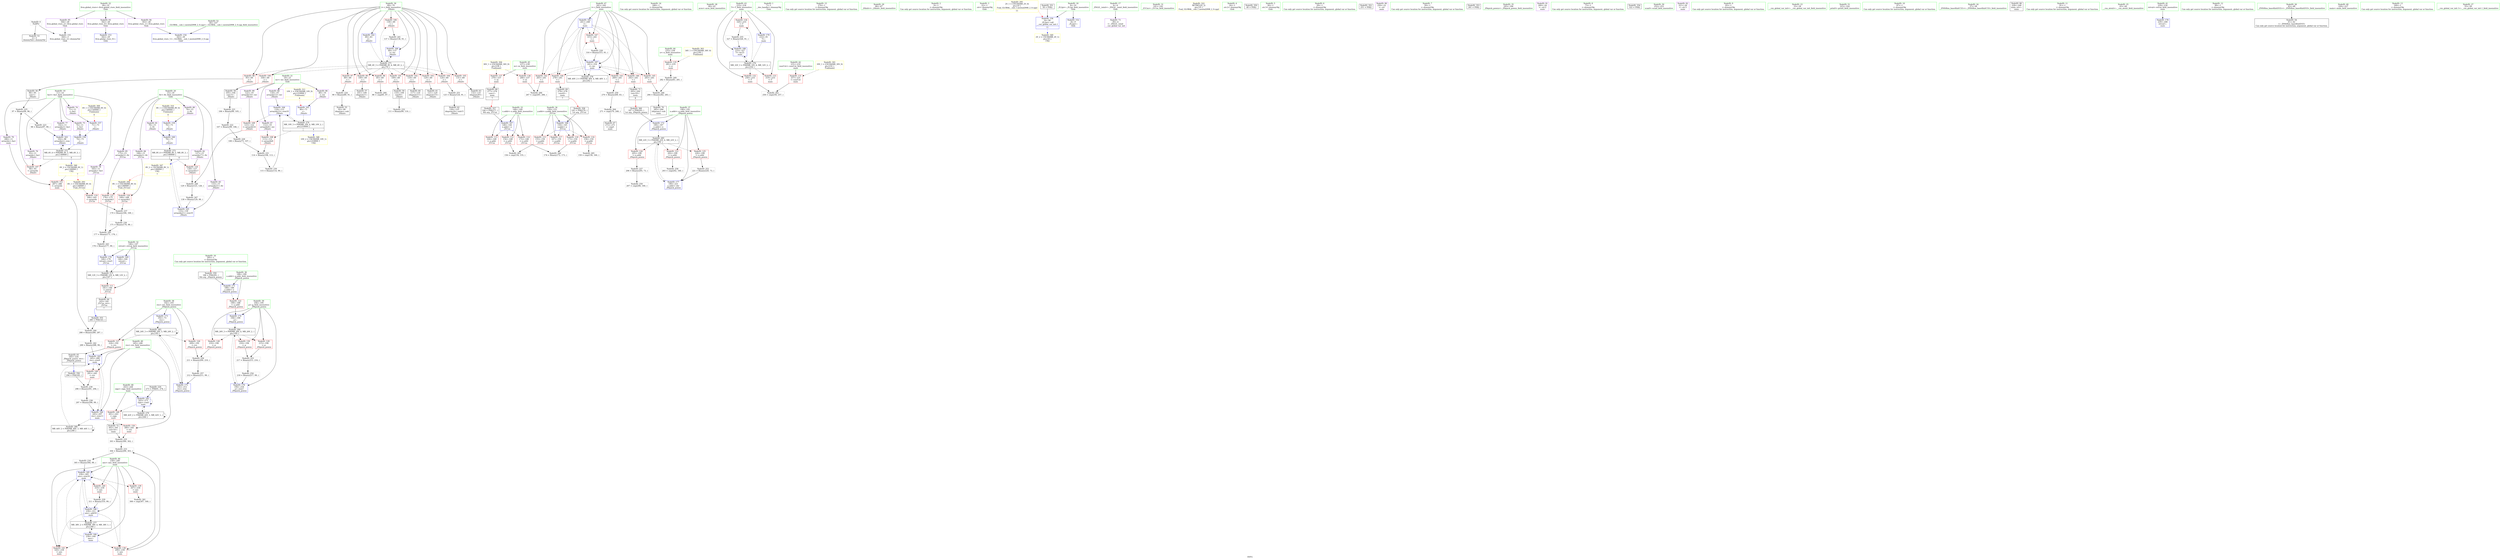 digraph "SVFG" {
	label="SVFG";

	Node0x55e124cd2840 [shape=record,color=grey,label="{NodeID: 0\nNullPtr}"];
	Node0x55e124cd2840 -> Node0x55e124ce4e40[style=solid];
	Node0x55e124cd2840 -> Node0x55e124ceb2a0[style=solid];
	Node0x55e124d09130 [shape=record,color=yellow,style=double,label="{NodeID: 346\n6V_2 = CSCHI(MR_6V_1)\npts\{140000 \}\nCS[]|{|<s1>7}}"];
	Node0x55e124d09130 -> Node0x55e124ceaed0[style=dashed];
	Node0x55e124d09130:s1 -> Node0x55e124d055b0[style=dashed,color=red];
	Node0x55e124cf4ed0 [shape=record,color=grey,label="{NodeID: 263\n156 = cmp(154, 155, )\n}"];
	Node0x55e124cec720 [shape=record,color=blue,label="{NodeID: 180\n239\<--160\nans\<--\nmain\n}"];
	Node0x55e124cec720 -> Node0x55e124cea440[style=dashed];
	Node0x55e124cec720 -> Node0x55e124cea6b0[style=dashed];
	Node0x55e124cec720 -> Node0x55e124cecb30[style=dashed];
	Node0x55e124cec720 -> Node0x55e124d01420[style=dashed];
	Node0x55e124ce3a80 [shape=record,color=red,label="{NodeID: 97\n89\<--69\n\<--i\n_Z4initv\n}"];
	Node0x55e124ce3a80 -> Node0x55e124cf0440[style=solid];
	Node0x55e124ce1d50 [shape=record,color=green,label="{NodeID: 14\n248\<--1\n\<--dummyObj\nCan only get source location for instruction, argument, global var or function.}"];
	Node0x55e124d170f0 [shape=record,color=black,label="{NodeID: 360\n187 = PHI(293, )\n1st arg _Z9quick_powxx }"];
	Node0x55e124d170f0 -> Node0x55e124cec0a0[style=solid];
	Node0x55e124d01420 [shape=record,color=black,label="{NodeID: 277\nMR_38V_2 = PHI(MR_38V_4, MR_38V_1, )\npts\{240 \}\n}"];
	Node0x55e124d01420 -> Node0x55e124cec720[style=dashed];
	Node0x55e124ce45e0 [shape=record,color=red,label="{NodeID: 111\n181\<--146\n\<--retval\n_Z1Cxx\n}"];
	Node0x55e124ce45e0 -> Node0x55e124ce5790[style=solid];
	Node0x55e124ce2850 [shape=record,color=green,label="{NodeID: 28\n60\<--61\nacos\<--acos_field_insensitive\n}"];
	Node0x55e124ce99b0 [shape=record,color=red,label="{NodeID: 125\n220\<--190\n\<--n.addr\n_Z9quick_powxx\n}"];
	Node0x55e124ce99b0 -> Node0x55e124ce86a0[style=solid];
	Node0x55e124ce34a0 [shape=record,color=green,label="{NodeID: 42\n231\<--232\ncaseCnt\<--caseCnt_field_insensitive\nmain\n}"];
	Node0x55e124ce34a0 -> Node0x55e124ce9e90[style=solid];
	Node0x55e124cf0140 [shape=record,color=grey,label="{NodeID: 222\n107 = Binary(99, 106, )\n}"];
	Node0x55e124cf0140 -> Node0x55e124cf0740[style=solid];
	Node0x55e124cea510 [shape=record,color=red,label="{NodeID: 139\n307\<--239\n\<--ans\nmain\n}"];
	Node0x55e124cea510 -> Node0x55e124cf4bd0[style=solid];
	Node0x55e124ce5110 [shape=record,color=black,label="{NodeID: 56\n96\<--95\nconv\<--\n_Z4initv\n}"];
	Node0x55e124ce5110 -> Node0x55e124cf05c0[style=solid];
	Node0x55e124cf1640 [shape=record,color=grey,label="{NodeID: 236\n171 = Binary(170, 99, )\n}"];
	Node0x55e124cf1640 -> Node0x55e124cf23c0[style=solid];
	Node0x55e124ceb0a0 [shape=record,color=blue,label="{NodeID: 153\n342\<--29\nllvm.global_ctors_0\<--\nGlob }"];
	Node0x55e124ce5c70 [shape=record,color=black,label="{NodeID: 70\n285\<--284\nidxprom\<--sub\nmain\n}"];
	Node0x55e124ce83a0 [shape=record,color=grey,label="{NodeID: 250\n270 = Binary(269, 83, )\n}"];
	Node0x55e124ce83a0 -> Node0x55e124cf5050[style=solid];
	Node0x55e124cebc90 [shape=record,color=blue,label="{NodeID: 167\n148\<--144\nx.addr\<--x\n_Z1Cxx\n}"];
	Node0x55e124cebc90 -> Node0x55e124ce46b0[style=dashed];
	Node0x55e124cebc90 -> Node0x55e124ce4780[style=dashed];
	Node0x55e124cebc90 -> Node0x55e124ce4850[style=dashed];
	Node0x55e124ce67d0 [shape=record,color=purple,label="{NodeID: 84\n168\<--15\narrayidx2\<--fiv\n_Z1Cxx\n}"];
	Node0x55e124ce67d0 -> Node0x55e124ce95a0[style=solid];
	Node0x55e124cda660 [shape=record,color=green,label="{NodeID: 1\n7\<--1\n__dso_handle\<--dummyObj\nGlob }"];
	Node0x55e124d09290 [shape=record,color=yellow,style=double,label="{NodeID: 347\n8V_2 = CSCHI(MR_8V_1)\npts\{180000 \}\nCS[]|{<s0>7}}"];
	Node0x55e124d09290:s0 -> Node0x55e124d05690[style=dashed,color=red];
	Node0x55e124cf5050 [shape=record,color=grey,label="{NodeID: 264\n271 = cmp(270, 248, )\n}"];
	Node0x55e124cf5050 -> Node0x55e124ce5a00[style=solid];
	Node0x55e124cec7f0 [shape=record,color=blue,label="{NodeID: 181\n241\<--248\ni\<--\nmain\n}"];
	Node0x55e124cec7f0 -> Node0x55e124cea780[style=dashed];
	Node0x55e124cec7f0 -> Node0x55e124cea850[style=dashed];
	Node0x55e124cec7f0 -> Node0x55e124cea920[style=dashed];
	Node0x55e124cec7f0 -> Node0x55e124cea9f0[style=dashed];
	Node0x55e124cec7f0 -> Node0x55e124ceaac0[style=dashed];
	Node0x55e124cec7f0 -> Node0x55e124ceab90[style=dashed];
	Node0x55e124cec7f0 -> Node0x55e124ceccd0[style=dashed];
	Node0x55e124cec7f0 -> Node0x55e124d01920[style=dashed];
	Node0x55e124ce3b50 [shape=record,color=red,label="{NodeID: 98\n95\<--69\n\<--i\n_Z4initv\n}"];
	Node0x55e124ce3b50 -> Node0x55e124ce5110[style=solid];
	Node0x55e124ce1de0 [shape=record,color=green,label="{NodeID: 15\n274\<--1\n\<--dummyObj\nCan only get source location for instruction, argument, global var or function.}"];
	Node0x55e124d01920 [shape=record,color=black,label="{NodeID: 278\nMR_40V_2 = PHI(MR_40V_4, MR_40V_1, )\npts\{242 \}\n}"];
	Node0x55e124d01920 -> Node0x55e124cec7f0[style=dashed];
	Node0x55e124ce46b0 [shape=record,color=red,label="{NodeID: 112\n154\<--148\n\<--x.addr\n_Z1Cxx\n}"];
	Node0x55e124ce46b0 -> Node0x55e124cf4ed0[style=solid];
	Node0x55e124ce2950 [shape=record,color=green,label="{NodeID: 29\n66\<--67\n_Z4initv\<--_Z4initv_field_insensitive\n}"];
	Node0x55e124ce9a80 [shape=record,color=red,label="{NodeID: 126\n209\<--192\n\<--res\n_Z9quick_powxx\n}"];
	Node0x55e124ce9a80 -> Node0x55e124ce8ca0[style=solid];
	Node0x55e124ce3570 [shape=record,color=green,label="{NodeID: 43\n233\<--234\nT\<--T_field_insensitive\nmain\n}"];
	Node0x55e124ce3570 -> Node0x55e124ce9f60[style=solid];
	Node0x55e124ce3570 -> Node0x55e124cea030[style=solid];
	Node0x55e124ce3570 -> Node0x55e124cea100[style=solid];
	Node0x55e124ce3570 -> Node0x55e124cec650[style=solid];
	Node0x55e124ce3570 -> Node0x55e124cecda0[style=solid];
	Node0x55e124cf02c0 [shape=record,color=grey,label="{NodeID: 223\n98 = Binary(97, 99, )\n}"];
	Node0x55e124cf02c0 -> Node0x55e124ceb950[style=solid];
	Node0x55e124cea5e0 [shape=record,color=red,label="{NodeID: 140\n310\<--239\n\<--ans\nmain\n}"];
	Node0x55e124cea5e0 -> Node0x55e124cf0bc0[style=solid];
	Node0x55e124ce51e0 [shape=record,color=black,label="{NodeID: 57\n101\<--100\nidxprom1\<--\n_Z4initv\n}"];
	Node0x55e124cf17c0 [shape=record,color=grey,label="{NodeID: 237\n170 = Binary(166, 169, )\n}"];
	Node0x55e124cf17c0 -> Node0x55e124cf1640[style=solid];
	Node0x55e124ceb1a0 [shape=record,color=blue,label="{NodeID: 154\n343\<--30\nllvm.global_ctors_1\<--_GLOBAL__sub_I_mental2008_2_0.cpp\nGlob }"];
	Node0x55e124ce5d40 [shape=record,color=black,label="{NodeID: 71\n293\<--292\nconv10\<--\nmain\n|{<s0>8}}"];
	Node0x55e124ce5d40:s0 -> Node0x55e124d170f0[style=solid,color=red];
	Node0x55e124ce8520 [shape=record,color=grey,label="{NodeID: 251\n125 = Binary(124, 91, )\n}"];
	Node0x55e124ce8520 -> Node0x55e124ce55f0[style=solid];
	Node0x55e124cebd60 [shape=record,color=blue,label="{NodeID: 168\n150\<--145\ny.addr\<--y\n_Z1Cxx\n}"];
	Node0x55e124cebd60 -> Node0x55e124ce9210[style=dashed];
	Node0x55e124cebd60 -> Node0x55e124ce92a0[style=dashed];
	Node0x55e124cebd60 -> Node0x55e124ce9330[style=dashed];
	Node0x55e124cebd60 -> Node0x55e124ce9400[style=dashed];
	Node0x55e124ce68a0 [shape=record,color=purple,label="{NodeID: 85\n175\<--15\narrayidx3\<--fiv\n_Z1Cxx\n}"];
	Node0x55e124ce68a0 -> Node0x55e124ce9670[style=solid];
	Node0x55e124cd2990 [shape=record,color=green,label="{NodeID: 2\n9\<--1\n\<--dummyObj\nCan only get source location for instruction, argument, global var or function.}"];
	Node0x55e124d09370 [shape=record,color=yellow,style=double,label="{NodeID: 348\n10V_2 = CSCHI(MR_10V_1)\npts\{210000 \}\nCS[]}"];
	Node0x55e124cf51d0 [shape=record,color=grey,label="{NodeID: 265\n159 = cmp(158, 160, )\n}"];
	Node0x55e124cec8c0 [shape=record,color=blue,label="{NodeID: 182\n243\<--273\nsign\<--cond\nmain\n}"];
	Node0x55e124cec8c0 -> Node0x55e124ceac60[style=dashed];
	Node0x55e124cec8c0 -> Node0x55e124cec8c0[style=dashed];
	Node0x55e124cec8c0 -> Node0x55e124d01e20[style=dashed];
	Node0x55e124ce3c20 [shape=record,color=red,label="{NodeID: 99\n100\<--69\n\<--i\n_Z4initv\n}"];
	Node0x55e124ce3c20 -> Node0x55e124ce51e0[style=solid];
	Node0x55e124ce1e70 [shape=record,color=green,label="{NodeID: 16\n295\<--1\n\<--dummyObj\nCan only get source location for instruction, argument, global var or function.|{<s0>8}}"];
	Node0x55e124ce1e70:s0 -> Node0x55e124d16fb0[style=solid,color=red];
	Node0x55e124d01e20 [shape=record,color=black,label="{NodeID: 279\nMR_42V_2 = PHI(MR_42V_3, MR_42V_1, )\npts\{244 \}\n}"];
	Node0x55e124d01e20 -> Node0x55e124cec8c0[style=dashed];
	Node0x55e124d01e20 -> Node0x55e124d01e20[style=dashed];
	Node0x55e124ce4780 [shape=record,color=red,label="{NodeID: 113\n164\<--148\n\<--x.addr\n_Z1Cxx\n}"];
	Node0x55e124ce2a50 [shape=record,color=green,label="{NodeID: 30\n69\<--70\ni\<--i_field_insensitive\n_Z4initv\n}"];
	Node0x55e124ce2a50 -> Node0x55e124ce39b0[style=solid];
	Node0x55e124ce2a50 -> Node0x55e124ce3a80[style=solid];
	Node0x55e124ce2a50 -> Node0x55e124ce3b50[style=solid];
	Node0x55e124ce2a50 -> Node0x55e124ce3c20[style=solid];
	Node0x55e124ce2a50 -> Node0x55e124ce3cf0[style=solid];
	Node0x55e124ce2a50 -> Node0x55e124ce3dc0[style=solid];
	Node0x55e124ce2a50 -> Node0x55e124ce3e90[style=solid];
	Node0x55e124ce2a50 -> Node0x55e124ce3f60[style=solid];
	Node0x55e124ce2a50 -> Node0x55e124ce4030[style=solid];
	Node0x55e124ce2a50 -> Node0x55e124ce4100[style=solid];
	Node0x55e124ce2a50 -> Node0x55e124ce41d0[style=solid];
	Node0x55e124ce2a50 -> Node0x55e124ceb880[style=solid];
	Node0x55e124ce2a50 -> Node0x55e124cebbc0[style=solid];
	Node0x55e124d055b0 [shape=record,color=yellow,style=double,label="{NodeID: 293\n6V_1 = ENCHI(MR_6V_0)\npts\{140000 \}\nFun[_Z1Cxx]}"];
	Node0x55e124d055b0 -> Node0x55e124ce94d0[style=dashed];
	Node0x55e124ce9b50 [shape=record,color=red,label="{NodeID: 127\n224\<--192\n\<--res\n_Z9quick_powxx\n}"];
	Node0x55e124ce9b50 -> Node0x55e124ce5860[style=solid];
	Node0x55e124ce3640 [shape=record,color=green,label="{NodeID: 44\n235\<--236\nn\<--n_field_insensitive\nmain\n}"];
	Node0x55e124ce3640 -> Node0x55e124cea1d0[style=solid];
	Node0x55e124cf0440 [shape=record,color=grey,label="{NodeID: 224\n90 = Binary(89, 91, )\n}"];
	Node0x55e124cf0440 -> Node0x55e124ce5040[style=solid];
	Node0x55e124cea6b0 [shape=record,color=red,label="{NodeID: 141\n320\<--239\n\<--ans\nmain\n}"];
	Node0x55e124ce52b0 [shape=record,color=black,label="{NodeID: 58\n105\<--104\nconv3\<--\n_Z4initv\n}"];
	Node0x55e124ce52b0 -> Node0x55e124ceffc0[style=solid];
	Node0x55e124cf1940 [shape=record,color=grey,label="{NodeID: 238\n297 = Binary(296, 99, )\n}"];
	Node0x55e124cf1940 -> Node0x55e124ceca60[style=solid];
	Node0x55e124ceb2a0 [shape=record,color=blue, style = dotted,label="{NodeID: 155\n344\<--3\nllvm.global_ctors_2\<--dummyVal\nGlob }"];
	Node0x55e124ce5e10 [shape=record,color=black,label="{NodeID: 72\n302\<--301\nconv14\<--\nmain\n}"];
	Node0x55e124ce5e10 -> Node0x55e124cf14c0[style=solid];
	Node0x55e124ce86a0 [shape=record,color=grey,label="{NodeID: 252\n221 = Binary(220, 73, )\n}"];
	Node0x55e124ce86a0 -> Node0x55e124cec4b0[style=solid];
	Node0x55e124cebe30 [shape=record,color=blue,label="{NodeID: 169\n146\<--160\nretval\<--\n_Z1Cxx\n}"];
	Node0x55e124cebe30 -> Node0x55e124d00a20[style=dashed];
	Node0x55e124ce6970 [shape=record,color=purple,label="{NodeID: 86\n80\<--19\n\<--inv\n_Z4initv\n}"];
	Node0x55e124ce6970 -> Node0x55e124ceb7b0[style=solid];
	Node0x55e124ce0f70 [shape=record,color=green,label="{NodeID: 3\n22\<--1\n.str\<--dummyObj\nGlob }"];
	Node0x55e124d09450 [shape=record,color=yellow,style=double,label="{NodeID: 349\n2V_2 = CSCHI(MR_2V_1)\npts\{10 \}\nCS[]}"];
	Node0x55e124cf5350 [shape=record,color=grey,label="{NodeID: 266\n267 = cmp(265, 266, )\n}"];
	Node0x55e124cec990 [shape=record,color=blue,label="{NodeID: 183\n245\<--289\nres\<--rem9\nmain\n}"];
	Node0x55e124cec990 -> Node0x55e124cead30[style=dashed];
	Node0x55e124cec990 -> Node0x55e124ceca60[style=dashed];
	Node0x55e124ce3cf0 [shape=record,color=red,label="{NodeID: 100\n104\<--69\n\<--i\n_Z4initv\n}"];
	Node0x55e124ce3cf0 -> Node0x55e124ce52b0[style=solid];
	Node0x55e124ce1f00 [shape=record,color=green,label="{NodeID: 17\n4\<--6\n_ZStL8__ioinit\<--_ZStL8__ioinit_field_insensitive\nGlob }"];
	Node0x55e124ce1f00 -> Node0x55e124ce5ee0[style=solid];
	Node0x55e124d02320 [shape=record,color=black,label="{NodeID: 280\nMR_44V_2 = PHI(MR_44V_3, MR_44V_1, )\npts\{246 \}\n}"];
	Node0x55e124d02320 -> Node0x55e124cec990[style=dashed];
	Node0x55e124d02320 -> Node0x55e124d02320[style=dashed];
	Node0x55e124ce4850 [shape=record,color=red,label="{NodeID: 114\n172\<--148\n\<--x.addr\n_Z1Cxx\n}"];
	Node0x55e124ce4850 -> Node0x55e124cf1c40[style=solid];
	Node0x55e124ce2b20 [shape=record,color=green,label="{NodeID: 31\n141\<--142\n_Z1Cxx\<--_Z1Cxx_field_insensitive\n}"];
	Node0x55e124d05690 [shape=record,color=yellow,style=double,label="{NodeID: 294\n8V_1 = ENCHI(MR_8V_0)\npts\{180000 \}\nFun[_Z1Cxx]}"];
	Node0x55e124d05690 -> Node0x55e124ce95a0[style=dashed];
	Node0x55e124d05690 -> Node0x55e124ce9670[style=dashed];
	Node0x55e124ce9c20 [shape=record,color=red,label="{NodeID: 128\n210\<--194\n\<--p\n_Z9quick_powxx\n}"];
	Node0x55e124ce9c20 -> Node0x55e124ce8ca0[style=solid];
	Node0x55e124ce3710 [shape=record,color=green,label="{NodeID: 45\n237\<--238\nm\<--m_field_insensitive\nmain\n}"];
	Node0x55e124ce3710 -> Node0x55e124cea2a0[style=solid];
	Node0x55e124ce3710 -> Node0x55e124cea370[style=solid];
	Node0x55e124cf05c0 [shape=record,color=grey,label="{NodeID: 225\n97 = Binary(94, 96, )\n}"];
	Node0x55e124cf05c0 -> Node0x55e124cf02c0[style=solid];
	Node0x55e124cea780 [shape=record,color=red,label="{NodeID: 142\n265\<--241\n\<--i\nmain\n}"];
	Node0x55e124cea780 -> Node0x55e124cf5350[style=solid];
	Node0x55e124ce5380 [shape=record,color=black,label="{NodeID: 59\n110\<--109\nconv6\<--\n_Z4initv\n}"];
	Node0x55e124ce5380 -> Node0x55e124cf1040[style=solid];
	Node0x55e124d07a40 [shape=record,color=yellow,style=double,label="{NodeID: 322\nRETMU(2V_2)\npts\{10 \}\nFun[_GLOBAL__sub_I_mental2008_2_0.cpp]}"];
	Node0x55e124cf1ac0 [shape=record,color=grey,label="{NodeID: 239\n296 = Binary(291, 294, )\n}"];
	Node0x55e124cf1ac0 -> Node0x55e124cf1940[style=solid];
	Node0x55e124ceb3a0 [shape=record,color=blue,label="{NodeID: 156\n8\<--58\n_ZL2pi\<--call\n__cxx_global_var_init.1\n|{<s0>11}}"];
	Node0x55e124ceb3a0:s0 -> Node0x55e124d09450[style=dashed,color=blue];
	Node0x55e124ce5ee0 [shape=record,color=purple,label="{NodeID: 73\n39\<--4\n\<--_ZStL8__ioinit\n__cxx_global_var_init\n}"];
	Node0x55e124ce8820 [shape=record,color=grey,label="{NodeID: 253\n217 = Binary(215, 216, )\n}"];
	Node0x55e124ce8820 -> Node0x55e124ce89a0[style=solid];
	Node0x55e124cebf00 [shape=record,color=blue,label="{NodeID: 170\n146\<--178\nretval\<--rem5\n_Z1Cxx\n}"];
	Node0x55e124cebf00 -> Node0x55e124d00a20[style=dashed];
	Node0x55e124ce6a40 [shape=record,color=purple,label="{NodeID: 87\n112\<--19\narrayidx8\<--inv\n_Z4initv\n}"];
	Node0x55e124ce6a40 -> Node0x55e124ce4370[style=solid];
	Node0x55e124ce1000 [shape=record,color=green,label="{NodeID: 4\n24\<--1\n.str.2\<--dummyObj\nGlob }"];
	Node0x55e124d164b0 [shape=record,color=black,label="{NodeID: 350\n40 = PHI()\n}"];
	Node0x55e124ceca60 [shape=record,color=blue,label="{NodeID: 184\n245\<--297\nres\<--rem13\nmain\n}"];
	Node0x55e124ceca60 -> Node0x55e124ceae00[style=dashed];
	Node0x55e124ceca60 -> Node0x55e124cec990[style=dashed];
	Node0x55e124ceca60 -> Node0x55e124d02320[style=dashed];
	Node0x55e124ce3dc0 [shape=record,color=red,label="{NodeID: 101\n109\<--69\n\<--i\n_Z4initv\n}"];
	Node0x55e124ce3dc0 -> Node0x55e124ce5380[style=solid];
	Node0x55e124ce1f90 [shape=record,color=green,label="{NodeID: 18\n8\<--10\n_ZL2pi\<--_ZL2pi_field_insensitive\nGlob }"];
	Node0x55e124ce1f90 -> Node0x55e124ceafa0[style=solid];
	Node0x55e124ce1f90 -> Node0x55e124ceb3a0[style=solid];
	Node0x55e124ce9210 [shape=record,color=red,label="{NodeID: 115\n155\<--150\n\<--y.addr\n_Z1Cxx\n}"];
	Node0x55e124ce9210 -> Node0x55e124cf4ed0[style=solid];
	Node0x55e124ce2c20 [shape=record,color=green,label="{NodeID: 32\n146\<--147\nretval\<--retval_field_insensitive\n_Z1Cxx\n}"];
	Node0x55e124ce2c20 -> Node0x55e124ce45e0[style=solid];
	Node0x55e124ce2c20 -> Node0x55e124cebe30[style=solid];
	Node0x55e124ce2c20 -> Node0x55e124cebf00[style=solid];
	Node0x55e124d05770 [shape=record,color=yellow,style=double,label="{NodeID: 295\n2V_1 = ENCHI(MR_2V_0)\npts\{10 \}\nFun[_GLOBAL__sub_I_mental2008_2_0.cpp]|{<s0>11}}"];
	Node0x55e124d05770:s0 -> Node0x55e124ceb3a0[style=dashed,color=red];
	Node0x55e124ce9cf0 [shape=record,color=red,label="{NodeID: 129\n215\<--194\n\<--p\n_Z9quick_powxx\n}"];
	Node0x55e124ce9cf0 -> Node0x55e124ce8820[style=solid];
	Node0x55e124ce37e0 [shape=record,color=green,label="{NodeID: 46\n239\<--240\nans\<--ans_field_insensitive\nmain\n}"];
	Node0x55e124ce37e0 -> Node0x55e124cea440[style=solid];
	Node0x55e124ce37e0 -> Node0x55e124cea510[style=solid];
	Node0x55e124ce37e0 -> Node0x55e124cea5e0[style=solid];
	Node0x55e124ce37e0 -> Node0x55e124cea6b0[style=solid];
	Node0x55e124ce37e0 -> Node0x55e124cec720[style=solid];
	Node0x55e124ce37e0 -> Node0x55e124cecb30[style=solid];
	Node0x55e124ce37e0 -> Node0x55e124cecc00[style=solid];
	Node0x55e124d06440 [shape=record,color=yellow,style=double,label="{NodeID: 309\n6V_1 = ENCHI(MR_6V_0)\npts\{140000 \}\nFun[main]|{<s0>4}}"];
	Node0x55e124d06440:s0 -> Node0x55e124ceb470[style=dashed,color=red];
	Node0x55e124cf0740 [shape=record,color=grey,label="{NodeID: 226\n108 = Binary(73, 107, )\n}"];
	Node0x55e124cf0740 -> Node0x55e124cf0ec0[style=solid];
	Node0x55e124cea850 [shape=record,color=red,label="{NodeID: 143\n269\<--241\n\<--i\nmain\n}"];
	Node0x55e124cea850 -> Node0x55e124ce83a0[style=solid];
	Node0x55e124ce5450 [shape=record,color=black,label="{NodeID: 60\n117\<--116\nidxprom11\<--\n_Z4initv\n}"];
	Node0x55e124cf1c40 [shape=record,color=grey,label="{NodeID: 240\n174 = Binary(172, 173, )\n}"];
	Node0x55e124ceb470 [shape=record,color=blue,label="{NodeID: 157\n71\<--73\n\<--\n_Z4initv\n}"];
	Node0x55e124ceb470 -> Node0x55e124ceb540[style=dashed];
	Node0x55e124ce5fb0 [shape=record,color=purple,label="{NodeID: 74\n71\<--11\n\<--fact\n_Z4initv\n}"];
	Node0x55e124ce5fb0 -> Node0x55e124ceb470[style=solid];
	Node0x55e124ce89a0 [shape=record,color=grey,label="{NodeID: 254\n218 = Binary(217, 99, )\n}"];
	Node0x55e124ce89a0 -> Node0x55e124cec3e0[style=solid];
	Node0x55e124cebfd0 [shape=record,color=blue,label="{NodeID: 171\n188\<--186\na.addr\<--a\n_Z9quick_powxx\n}"];
	Node0x55e124cebfd0 -> Node0x55e124ce9740[style=dashed];
	Node0x55e124ce6b10 [shape=record,color=purple,label="{NodeID: 88\n118\<--19\narrayidx12\<--inv\n_Z4initv\n}"];
	Node0x55e124ce6b10 -> Node0x55e124ceba20[style=solid];
	Node0x55e124ce1090 [shape=record,color=green,label="{NodeID: 5\n26\<--1\n.str.3\<--dummyObj\nGlob }"];
	Node0x55e124d165b0 [shape=record,color=black,label="{NodeID: 351\n58 = PHI()\n}"];
	Node0x55e124d165b0 -> Node0x55e124ceb3a0[style=solid];
	Node0x55e124cecb30 [shape=record,color=blue,label="{NodeID: 185\n239\<--305\nans\<--rem16\nmain\n}"];
	Node0x55e124cecb30 -> Node0x55e124cea440[style=dashed];
	Node0x55e124cecb30 -> Node0x55e124cea510[style=dashed];
	Node0x55e124cecb30 -> Node0x55e124cea5e0[style=dashed];
	Node0x55e124cecb30 -> Node0x55e124cea6b0[style=dashed];
	Node0x55e124cecb30 -> Node0x55e124cecb30[style=dashed];
	Node0x55e124cecb30 -> Node0x55e124cecc00[style=dashed];
	Node0x55e124cecb30 -> Node0x55e124d01420[style=dashed];
	Node0x55e124ce3e90 [shape=record,color=red,label="{NodeID: 102\n116\<--69\n\<--i\n_Z4initv\n}"];
	Node0x55e124ce3e90 -> Node0x55e124ce5450[style=solid];
	Node0x55e124ce2020 [shape=record,color=green,label="{NodeID: 19\n11\<--14\nfact\<--fact_field_insensitive\nGlob }"];
	Node0x55e124ce2020 -> Node0x55e124ce5fb0[style=solid];
	Node0x55e124ce2020 -> Node0x55e124ce6080[style=solid];
	Node0x55e124ce2020 -> Node0x55e124ce6150[style=solid];
	Node0x55e124ce2020 -> Node0x55e124ce6220[style=solid];
	Node0x55e124ce2020 -> Node0x55e124ce62f0[style=solid];
	Node0x55e124ce2020 -> Node0x55e124ce63c0[style=solid];
	Node0x55e124ce92a0 [shape=record,color=red,label="{NodeID: 116\n158\<--150\n\<--y.addr\n_Z1Cxx\n}"];
	Node0x55e124ce92a0 -> Node0x55e124cf51d0[style=solid];
	Node0x55e124ce2cf0 [shape=record,color=green,label="{NodeID: 33\n148\<--149\nx.addr\<--x.addr_field_insensitive\n_Z1Cxx\n}"];
	Node0x55e124ce2cf0 -> Node0x55e124ce46b0[style=solid];
	Node0x55e124ce2cf0 -> Node0x55e124ce4780[style=solid];
	Node0x55e124ce2cf0 -> Node0x55e124ce4850[style=solid];
	Node0x55e124ce2cf0 -> Node0x55e124cebc90[style=solid];
	Node0x55e124ce9dc0 [shape=record,color=red,label="{NodeID: 130\n216\<--194\n\<--p\n_Z9quick_powxx\n}"];
	Node0x55e124ce9dc0 -> Node0x55e124ce8820[style=solid];
	Node0x55e124ce38b0 [shape=record,color=green,label="{NodeID: 47\n241\<--242\ni\<--i_field_insensitive\nmain\n}"];
	Node0x55e124ce38b0 -> Node0x55e124cea780[style=solid];
	Node0x55e124ce38b0 -> Node0x55e124cea850[style=solid];
	Node0x55e124ce38b0 -> Node0x55e124cea920[style=solid];
	Node0x55e124ce38b0 -> Node0x55e124cea9f0[style=solid];
	Node0x55e124ce38b0 -> Node0x55e124ceaac0[style=solid];
	Node0x55e124ce38b0 -> Node0x55e124ceab90[style=solid];
	Node0x55e124ce38b0 -> Node0x55e124cec7f0[style=solid];
	Node0x55e124ce38b0 -> Node0x55e124ceccd0[style=solid];
	Node0x55e124d06520 [shape=record,color=yellow,style=double,label="{NodeID: 310\n8V_1 = ENCHI(MR_8V_0)\npts\{180000 \}\nFun[main]|{<s0>4}}"];
	Node0x55e124d06520:s0 -> Node0x55e124ceb610[style=dashed,color=red];
	Node0x55e124cf08c0 [shape=record,color=grey,label="{NodeID: 227\n206 = Binary(205, 73, )\n}"];
	Node0x55e124cf08c0 -> Node0x55e124ce9120[style=solid];
	Node0x55e124cea920 [shape=record,color=red,label="{NodeID: 144\n278\<--241\n\<--i\nmain\n}"];
	Node0x55e124cea920 -> Node0x55e124ce5ba0[style=solid];
	Node0x55e124ce5520 [shape=record,color=black,label="{NodeID: 61\n121\<--120\nidxprom13\<--\n_Z4initv\n}"];
	Node0x55e124cf1dc0 [shape=record,color=grey,label="{NodeID: 241\n137 = Binary(136, 91, )\n}"];
	Node0x55e124cf1dc0 -> Node0x55e124cebbc0[style=solid];
	Node0x55e124ceb540 [shape=record,color=blue,label="{NodeID: 158\n74\<--73\n\<--\n_Z4initv\n}"];
	Node0x55e124ceb540 -> Node0x55e124cffb20[style=dashed];
	Node0x55e124ce6080 [shape=record,color=purple,label="{NodeID: 75\n74\<--11\n\<--fact\n_Z4initv\n}"];
	Node0x55e124ce6080 -> Node0x55e124ceb540[style=solid];
	Node0x55e124ce8b20 [shape=record,color=grey,label="{NodeID: 255\n327 = Binary(326, 91, )\n}"];
	Node0x55e124ce8b20 -> Node0x55e124cecda0[style=solid];
	Node0x55e124cec0a0 [shape=record,color=blue,label="{NodeID: 172\n190\<--187\nn.addr\<--n\n_Z9quick_powxx\n}"];
	Node0x55e124cec0a0 -> Node0x55e124d04020[style=dashed];
	Node0x55e124ce6be0 [shape=record,color=purple,label="{NodeID: 89\n122\<--19\narrayidx14\<--inv\n_Z4initv\n}"];
	Node0x55e124ce6be0 -> Node0x55e124ce4440[style=solid];
	Node0x55e124ce1120 [shape=record,color=green,label="{NodeID: 6\n29\<--1\n\<--dummyObj\nCan only get source location for instruction, argument, global var or function.}"];
	Node0x55e124d16710 [shape=record,color=black,label="{NodeID: 352\n251 = PHI()\n}"];
	Node0x55e124cecc00 [shape=record,color=blue,label="{NodeID: 186\n239\<--311\nans\<--add18\nmain\n}"];
	Node0x55e124cecc00 -> Node0x55e124cea440[style=dashed];
	Node0x55e124cecc00 -> Node0x55e124cea6b0[style=dashed];
	Node0x55e124cecc00 -> Node0x55e124cecb30[style=dashed];
	Node0x55e124cecc00 -> Node0x55e124d01420[style=dashed];
	Node0x55e124ce3f60 [shape=record,color=red,label="{NodeID: 103\n120\<--69\n\<--i\n_Z4initv\n}"];
	Node0x55e124ce3f60 -> Node0x55e124ce5520[style=solid];
	Node0x55e124ce20b0 [shape=record,color=green,label="{NodeID: 20\n15\<--18\nfiv\<--fiv_field_insensitive\nGlob }"];
	Node0x55e124ce20b0 -> Node0x55e124ce6490[style=solid];
	Node0x55e124ce20b0 -> Node0x55e124ce6560[style=solid];
	Node0x55e124ce20b0 -> Node0x55e124ce6630[style=solid];
	Node0x55e124ce20b0 -> Node0x55e124ce6700[style=solid];
	Node0x55e124ce20b0 -> Node0x55e124ce67d0[style=solid];
	Node0x55e124ce20b0 -> Node0x55e124ce68a0[style=solid];
	Node0x55e124d03620 [shape=record,color=black,label="{NodeID: 283\nMR_24V_3 = PHI(MR_24V_5, MR_24V_2, )\npts\{193 \}\n}"];
	Node0x55e124d03620 -> Node0x55e124ce9a80[style=dashed];
	Node0x55e124d03620 -> Node0x55e124ce9b50[style=dashed];
	Node0x55e124d03620 -> Node0x55e124cec310[style=dashed];
	Node0x55e124d03620 -> Node0x55e124d03620[style=dashed];
	Node0x55e124ce9330 [shape=record,color=red,label="{NodeID: 117\n167\<--150\n\<--y.addr\n_Z1Cxx\n}"];
	Node0x55e124ce2dc0 [shape=record,color=green,label="{NodeID: 34\n150\<--151\ny.addr\<--y.addr_field_insensitive\n_Z1Cxx\n}"];
	Node0x55e124ce2dc0 -> Node0x55e124ce9210[style=solid];
	Node0x55e124ce2dc0 -> Node0x55e124ce92a0[style=solid];
	Node0x55e124ce2dc0 -> Node0x55e124ce9330[style=solid];
	Node0x55e124ce2dc0 -> Node0x55e124ce9400[style=solid];
	Node0x55e124ce2dc0 -> Node0x55e124cebd60[style=solid];
	Node0x55e124ce9e90 [shape=record,color=red,label="{NodeID: 131\n257\<--231\n\<--caseCnt\nmain\n}"];
	Node0x55e124ce9e90 -> Node0x55e124cf4d50[style=solid];
	Node0x55e124ce49a0 [shape=record,color=green,label="{NodeID: 48\n243\<--244\nsign\<--sign_field_insensitive\nmain\n}"];
	Node0x55e124ce49a0 -> Node0x55e124ceac60[style=solid];
	Node0x55e124ce49a0 -> Node0x55e124cec8c0[style=solid];
	Node0x55e124d06600 [shape=record,color=yellow,style=double,label="{NodeID: 311\n10V_1 = ENCHI(MR_10V_0)\npts\{210000 \}\nFun[main]|{<s0>4}}"];
	Node0x55e124d06600:s0 -> Node0x55e124ceb7b0[style=dashed,color=red];
	Node0x55e124cf0a40 [shape=record,color=grey,label="{NodeID: 228\n316 = Binary(315, 91, )\n}"];
	Node0x55e124cf0a40 -> Node0x55e124ceccd0[style=solid];
	Node0x55e124cea9f0 [shape=record,color=red,label="{NodeID: 145\n283\<--241\n\<--i\nmain\n}"];
	Node0x55e124cea9f0 -> Node0x55e124cf2540[style=solid];
	Node0x55e124ce55f0 [shape=record,color=black,label="{NodeID: 62\n126\<--125\nidxprom16\<--sub15\n_Z4initv\n}"];
	Node0x55e124cf1f40 [shape=record,color=grey,label="{NodeID: 242\n289 = Binary(288, 99, )\n}"];
	Node0x55e124cf1f40 -> Node0x55e124cec990[style=solid];
	Node0x55e124ceb610 [shape=record,color=blue,label="{NodeID: 159\n76\<--73\n\<--\n_Z4initv\n}"];
	Node0x55e124ceb610 -> Node0x55e124ceb6e0[style=dashed];
	Node0x55e124ce6150 [shape=record,color=purple,label="{NodeID: 76\n93\<--11\narrayidx\<--fact\n_Z4initv\n}"];
	Node0x55e124ce6150 -> Node0x55e124ce42a0[style=solid];
	Node0x55e124ce8ca0 [shape=record,color=grey,label="{NodeID: 256\n211 = Binary(209, 210, )\n}"];
	Node0x55e124ce8ca0 -> Node0x55e124ce8e20[style=solid];
	Node0x55e124cec170 [shape=record,color=blue,label="{NodeID: 173\n192\<--73\nres\<--\n_Z9quick_powxx\n}"];
	Node0x55e124cec170 -> Node0x55e124d03620[style=dashed];
	Node0x55e124ce6cb0 [shape=record,color=purple,label="{NodeID: 90\n250\<--22\n\<--.str\nmain\n}"];
	Node0x55e124ce1960 [shape=record,color=green,label="{NodeID: 7\n59\<--1\n\<--dummyObj\nCan only get source location for instruction, argument, global var or function.}"];
	Node0x55e124d167e0 [shape=record,color=black,label="{NodeID: 353\n261 = PHI()\n}"];
	Node0x55e124ceccd0 [shape=record,color=blue,label="{NodeID: 187\n241\<--316\ni\<--inc\nmain\n}"];
	Node0x55e124ceccd0 -> Node0x55e124cea780[style=dashed];
	Node0x55e124ceccd0 -> Node0x55e124cea850[style=dashed];
	Node0x55e124ceccd0 -> Node0x55e124cea920[style=dashed];
	Node0x55e124ceccd0 -> Node0x55e124cea9f0[style=dashed];
	Node0x55e124ceccd0 -> Node0x55e124ceaac0[style=dashed];
	Node0x55e124ceccd0 -> Node0x55e124ceab90[style=dashed];
	Node0x55e124ceccd0 -> Node0x55e124ceccd0[style=dashed];
	Node0x55e124ceccd0 -> Node0x55e124d01920[style=dashed];
	Node0x55e124ce4030 [shape=record,color=red,label="{NodeID: 104\n124\<--69\n\<--i\n_Z4initv\n}"];
	Node0x55e124ce4030 -> Node0x55e124ce8520[style=solid];
	Node0x55e124ce2180 [shape=record,color=green,label="{NodeID: 21\n19\<--21\ninv\<--inv_field_insensitive\nGlob }"];
	Node0x55e124ce2180 -> Node0x55e124ce6970[style=solid];
	Node0x55e124ce2180 -> Node0x55e124ce6a40[style=solid];
	Node0x55e124ce2180 -> Node0x55e124ce6b10[style=solid];
	Node0x55e124ce2180 -> Node0x55e124ce6be0[style=solid];
	Node0x55e124d03b20 [shape=record,color=black,label="{NodeID: 284\nMR_26V_3 = PHI(MR_26V_4, MR_26V_2, )\npts\{195 \}\n}"];
	Node0x55e124d03b20 -> Node0x55e124ce9c20[style=dashed];
	Node0x55e124d03b20 -> Node0x55e124ce9cf0[style=dashed];
	Node0x55e124d03b20 -> Node0x55e124ce9dc0[style=dashed];
	Node0x55e124d03b20 -> Node0x55e124cec3e0[style=dashed];
	Node0x55e124ce9400 [shape=record,color=red,label="{NodeID: 118\n173\<--150\n\<--y.addr\n_Z1Cxx\n}"];
	Node0x55e124ce9400 -> Node0x55e124cf1c40[style=solid];
	Node0x55e124ce2e90 [shape=record,color=green,label="{NodeID: 35\n183\<--184\n_Z9quick_powxx\<--_Z9quick_powxx_field_insensitive\n}"];
	Node0x55e124ce9f60 [shape=record,color=red,label="{NodeID: 132\n256\<--233\n\<--T\nmain\n}"];
	Node0x55e124ce9f60 -> Node0x55e124cf4d50[style=solid];
	Node0x55e124ce4a70 [shape=record,color=green,label="{NodeID: 49\n245\<--246\nres\<--res_field_insensitive\nmain\n}"];
	Node0x55e124ce4a70 -> Node0x55e124cead30[style=solid];
	Node0x55e124ce4a70 -> Node0x55e124ceae00[style=solid];
	Node0x55e124ce4a70 -> Node0x55e124cec990[style=solid];
	Node0x55e124ce4a70 -> Node0x55e124ceca60[style=solid];
	Node0x55e124cf0bc0 [shape=record,color=grey,label="{NodeID: 229\n311 = Binary(310, 99, )\n}"];
	Node0x55e124cf0bc0 -> Node0x55e124cecc00[style=solid];
	Node0x55e124ceaac0 [shape=record,color=red,label="{NodeID: 146\n292\<--241\n\<--i\nmain\n}"];
	Node0x55e124ceaac0 -> Node0x55e124ce5d40[style=solid];
	Node0x55e124ce56c0 [shape=record,color=black,label="{NodeID: 63\n132\<--131\nidxprom20\<--\n_Z4initv\n}"];
	Node0x55e124cf20c0 [shape=record,color=grey,label="{NodeID: 243\n178 = Binary(177, 99, )\n}"];
	Node0x55e124cf20c0 -> Node0x55e124cebf00[style=solid];
	Node0x55e124ceb6e0 [shape=record,color=blue,label="{NodeID: 160\n78\<--73\n\<--\n_Z4initv\n}"];
	Node0x55e124ceb6e0 -> Node0x55e124d00020[style=dashed];
	Node0x55e124ce6220 [shape=record,color=purple,label="{NodeID: 77\n102\<--11\narrayidx2\<--fact\n_Z4initv\n}"];
	Node0x55e124ce6220 -> Node0x55e124ceb950[style=solid];
	Node0x55e124ce8e20 [shape=record,color=grey,label="{NodeID: 257\n212 = Binary(211, 99, )\n}"];
	Node0x55e124ce8e20 -> Node0x55e124cec310[style=solid];
	Node0x55e124cec240 [shape=record,color=blue,label="{NodeID: 174\n194\<--199\np\<--\n_Z9quick_powxx\n}"];
	Node0x55e124cec240 -> Node0x55e124d03b20[style=dashed];
	Node0x55e124ce6d80 [shape=record,color=purple,label="{NodeID: 91\n260\<--24\n\<--.str.2\nmain\n}"];
	Node0x55e124ce19f0 [shape=record,color=green,label="{NodeID: 8\n73\<--1\n\<--dummyObj\nCan only get source location for instruction, argument, global var or function.}"];
	Node0x55e124d168b0 [shape=record,color=black,label="{NodeID: 354\n322 = PHI()\n}"];
	Node0x55e124cff620 [shape=record,color=black,label="{NodeID: 271\nMR_4V_3 = PHI(MR_4V_4, MR_4V_2, )\npts\{70 \}\n}"];
	Node0x55e124cff620 -> Node0x55e124ce39b0[style=dashed];
	Node0x55e124cff620 -> Node0x55e124ce3a80[style=dashed];
	Node0x55e124cff620 -> Node0x55e124ce3b50[style=dashed];
	Node0x55e124cff620 -> Node0x55e124ce3c20[style=dashed];
	Node0x55e124cff620 -> Node0x55e124ce3cf0[style=dashed];
	Node0x55e124cff620 -> Node0x55e124ce3dc0[style=dashed];
	Node0x55e124cff620 -> Node0x55e124ce3e90[style=dashed];
	Node0x55e124cff620 -> Node0x55e124ce3f60[style=dashed];
	Node0x55e124cff620 -> Node0x55e124ce4030[style=dashed];
	Node0x55e124cff620 -> Node0x55e124ce4100[style=dashed];
	Node0x55e124cff620 -> Node0x55e124ce41d0[style=dashed];
	Node0x55e124cff620 -> Node0x55e124cebbc0[style=dashed];
	Node0x55e124cecda0 [shape=record,color=blue,label="{NodeID: 188\n233\<--327\nT\<--inc21\nmain\n}"];
	Node0x55e124cecda0 -> Node0x55e124d00f20[style=dashed];
	Node0x55e124ce4100 [shape=record,color=red,label="{NodeID: 105\n131\<--69\n\<--i\n_Z4initv\n}"];
	Node0x55e124ce4100 -> Node0x55e124ce56c0[style=solid];
	Node0x55e124ce2250 [shape=record,color=green,label="{NodeID: 22\n28\<--32\nllvm.global_ctors\<--llvm.global_ctors_field_insensitive\nGlob }"];
	Node0x55e124ce2250 -> Node0x55e124ce6f20[style=solid];
	Node0x55e124ce2250 -> Node0x55e124ce7020[style=solid];
	Node0x55e124ce2250 -> Node0x55e124ce7120[style=solid];
	Node0x55e124d04020 [shape=record,color=black,label="{NodeID: 285\nMR_22V_3 = PHI(MR_22V_4, MR_22V_2, )\npts\{191 \}\n}"];
	Node0x55e124d04020 -> Node0x55e124ce9810[style=dashed];
	Node0x55e124d04020 -> Node0x55e124ce98e0[style=dashed];
	Node0x55e124d04020 -> Node0x55e124ce99b0[style=dashed];
	Node0x55e124d04020 -> Node0x55e124cec4b0[style=dashed];
	Node0x55e124ce94d0 [shape=record,color=red,label="{NodeID: 119\n166\<--165\n\<--arrayidx\n_Z1Cxx\n}"];
	Node0x55e124ce94d0 -> Node0x55e124cf17c0[style=solid];
	Node0x55e124ce2f90 [shape=record,color=green,label="{NodeID: 36\n188\<--189\na.addr\<--a.addr_field_insensitive\n_Z9quick_powxx\n}"];
	Node0x55e124ce2f90 -> Node0x55e124ce9740[style=solid];
	Node0x55e124ce2f90 -> Node0x55e124cebfd0[style=solid];
	Node0x55e124cea030 [shape=record,color=red,label="{NodeID: 133\n319\<--233\n\<--T\nmain\n}"];
	Node0x55e124ce4b40 [shape=record,color=green,label="{NodeID: 50\n252\<--253\nscanf\<--scanf_field_insensitive\n}"];
	Node0x55e124cf0d40 [shape=record,color=grey,label="{NodeID: 230\n115 = Binary(114, 99, )\n}"];
	Node0x55e124cf0d40 -> Node0x55e124ceba20[style=solid];
	Node0x55e124ceab90 [shape=record,color=red,label="{NodeID: 147\n315\<--241\n\<--i\nmain\n}"];
	Node0x55e124ceab90 -> Node0x55e124cf0a40[style=solid];
	Node0x55e124ce5790 [shape=record,color=black,label="{NodeID: 64\n143\<--181\n_Z1Cxx_ret\<--\n_Z1Cxx\n|{<s0>7}}"];
	Node0x55e124ce5790:s0 -> Node0x55e124d169b0[style=solid,color=blue];
	Node0x55e124cf2240 [shape=record,color=grey,label="{NodeID: 244\n288 = Binary(280, 287, )\n}"];
	Node0x55e124cf2240 -> Node0x55e124cf1f40[style=solid];
	Node0x55e124ceb7b0 [shape=record,color=blue,label="{NodeID: 161\n80\<--73\n\<--\n_Z4initv\n}"];
	Node0x55e124ceb7b0 -> Node0x55e124d00520[style=dashed];
	Node0x55e124ce62f0 [shape=record,color=purple,label="{NodeID: 78\n165\<--11\narrayidx\<--fact\n_Z1Cxx\n}"];
	Node0x55e124ce62f0 -> Node0x55e124ce94d0[style=solid];
	Node0x55e124ce8fa0 [shape=record,color=grey,label="{NodeID: 258\n203 = cmp(202, 160, )\n}"];
	Node0x55e124cec310 [shape=record,color=blue,label="{NodeID: 175\n192\<--212\nres\<--rem\n_Z9quick_powxx\n}"];
	Node0x55e124cec310 -> Node0x55e124d03620[style=dashed];
	Node0x55e124ce6e50 [shape=record,color=purple,label="{NodeID: 92\n321\<--26\n\<--.str.3\nmain\n}"];
	Node0x55e124ce1a80 [shape=record,color=green,label="{NodeID: 9\n83\<--1\n\<--dummyObj\nCan only get source location for instruction, argument, global var or function.}"];
	Node0x55e124d169b0 [shape=record,color=black,label="{NodeID: 355\n280 = PHI(143, )\n}"];
	Node0x55e124d169b0 -> Node0x55e124cf2240[style=solid];
	Node0x55e124cffb20 [shape=record,color=black,label="{NodeID: 272\nMR_6V_4 = PHI(MR_6V_5, MR_6V_3, )\npts\{140000 \}\n|{|<s2>4}}"];
	Node0x55e124cffb20 -> Node0x55e124ce42a0[style=dashed];
	Node0x55e124cffb20 -> Node0x55e124ceb950[style=dashed];
	Node0x55e124cffb20:s2 -> Node0x55e124d09130[style=dashed,color=blue];
	Node0x55e124ce41d0 [shape=record,color=red,label="{NodeID: 106\n136\<--69\n\<--i\n_Z4initv\n}"];
	Node0x55e124ce41d0 -> Node0x55e124cf1dc0[style=solid];
	Node0x55e124ce2350 [shape=record,color=green,label="{NodeID: 23\n33\<--34\n__cxx_global_var_init\<--__cxx_global_var_init_field_insensitive\n}"];
	Node0x55e124ce95a0 [shape=record,color=red,label="{NodeID: 120\n169\<--168\n\<--arrayidx2\n_Z1Cxx\n}"];
	Node0x55e124ce95a0 -> Node0x55e124cf17c0[style=solid];
	Node0x55e124ce3060 [shape=record,color=green,label="{NodeID: 37\n190\<--191\nn.addr\<--n.addr_field_insensitive\n_Z9quick_powxx\n}"];
	Node0x55e124ce3060 -> Node0x55e124ce9810[style=solid];
	Node0x55e124ce3060 -> Node0x55e124ce98e0[style=solid];
	Node0x55e124ce3060 -> Node0x55e124ce99b0[style=solid];
	Node0x55e124ce3060 -> Node0x55e124cec0a0[style=solid];
	Node0x55e124ce3060 -> Node0x55e124cec4b0[style=solid];
	Node0x55e124cea100 [shape=record,color=red,label="{NodeID: 134\n326\<--233\n\<--T\nmain\n}"];
	Node0x55e124cea100 -> Node0x55e124ce8b20[style=solid];
	Node0x55e124ce4c40 [shape=record,color=green,label="{NodeID: 51\n323\<--324\nprintf\<--printf_field_insensitive\n}"];
	Node0x55e124cf0ec0 [shape=record,color=grey,label="{NodeID: 231\n114 = Binary(108, 113, )\n}"];
	Node0x55e124cf0ec0 -> Node0x55e124cf0d40[style=solid];
	Node0x55e124ceac60 [shape=record,color=red,label="{NodeID: 148\n301\<--243\n\<--sign\nmain\n}"];
	Node0x55e124ceac60 -> Node0x55e124ce5e10[style=solid];
	Node0x55e124ce5860 [shape=record,color=black,label="{NodeID: 65\n185\<--224\n_Z9quick_powxx_ret\<--\n_Z9quick_powxx\n|{<s0>8}}"];
	Node0x55e124ce5860:s0 -> Node0x55e124d16ba0[style=solid,color=blue];
	Node0x55e124cf23c0 [shape=record,color=grey,label="{NodeID: 245\n177 = Binary(171, 176, )\n}"];
	Node0x55e124cf23c0 -> Node0x55e124cf20c0[style=solid];
	Node0x55e124ceb880 [shape=record,color=blue,label="{NodeID: 162\n69\<--83\ni\<--\n_Z4initv\n}"];
	Node0x55e124ceb880 -> Node0x55e124cff620[style=dashed];
	Node0x55e124ce63c0 [shape=record,color=purple,label="{NodeID: 79\n286\<--11\narrayidx\<--fact\nmain\n}"];
	Node0x55e124ce63c0 -> Node0x55e124ceaed0[style=solid];
	Node0x55e124ce9120 [shape=record,color=grey,label="{NodeID: 259\n207 = cmp(206, 160, )\n}"];
	Node0x55e124cec3e0 [shape=record,color=blue,label="{NodeID: 176\n194\<--218\np\<--rem3\n_Z9quick_powxx\n}"];
	Node0x55e124cec3e0 -> Node0x55e124d03b20[style=dashed];
	Node0x55e124ce6f20 [shape=record,color=purple,label="{NodeID: 93\n342\<--28\nllvm.global_ctors_0\<--llvm.global_ctors\nGlob }"];
	Node0x55e124ce6f20 -> Node0x55e124ceb0a0[style=solid];
	Node0x55e124ce1b10 [shape=record,color=green,label="{NodeID: 10\n87\<--1\n\<--dummyObj\nCan only get source location for instruction, argument, global var or function.}"];
	Node0x55e124d16ba0 [shape=record,color=black,label="{NodeID: 356\n294 = PHI(185, )\n}"];
	Node0x55e124d16ba0 -> Node0x55e124cf1ac0[style=solid];
	Node0x55e124d00020 [shape=record,color=black,label="{NodeID: 273\nMR_8V_4 = PHI(MR_8V_5, MR_8V_3, )\npts\{180000 \}\n|{|<s2>4}}"];
	Node0x55e124d00020 -> Node0x55e124ce4510[style=dashed];
	Node0x55e124d00020 -> Node0x55e124cebaf0[style=dashed];
	Node0x55e124d00020:s2 -> Node0x55e124d09290[style=dashed,color=blue];
	Node0x55e124ce42a0 [shape=record,color=red,label="{NodeID: 107\n94\<--93\n\<--arrayidx\n_Z4initv\n}"];
	Node0x55e124ce42a0 -> Node0x55e124cf05c0[style=solid];
	Node0x55e124ce2450 [shape=record,color=green,label="{NodeID: 24\n37\<--38\n_ZNSt8ios_base4InitC1Ev\<--_ZNSt8ios_base4InitC1Ev_field_insensitive\n}"];
	Node0x55e124ce9670 [shape=record,color=red,label="{NodeID: 121\n176\<--175\n\<--arrayidx3\n_Z1Cxx\n}"];
	Node0x55e124ce9670 -> Node0x55e124cf23c0[style=solid];
	Node0x55e124ce3130 [shape=record,color=green,label="{NodeID: 38\n192\<--193\nres\<--res_field_insensitive\n_Z9quick_powxx\n}"];
	Node0x55e124ce3130 -> Node0x55e124ce9a80[style=solid];
	Node0x55e124ce3130 -> Node0x55e124ce9b50[style=solid];
	Node0x55e124ce3130 -> Node0x55e124cec170[style=solid];
	Node0x55e124ce3130 -> Node0x55e124cec310[style=solid];
	Node0x55e124d05d40 [shape=record,color=yellow,style=double,label="{NodeID: 301\n30V_1 = ENCHI(MR_30V_0)\npts\{232 \}\nFun[main]}"];
	Node0x55e124d05d40 -> Node0x55e124ce9e90[style=dashed];
	Node0x55e124cea1d0 [shape=record,color=red,label="{NodeID: 135\n281\<--235\n\<--n\nmain\n}"];
	Node0x55e124cea1d0 -> Node0x55e124ce8220[style=solid];
	Node0x55e124ce4d40 [shape=record,color=green,label="{NodeID: 52\n30\<--337\n_GLOBAL__sub_I_mental2008_2_0.cpp\<--_GLOBAL__sub_I_mental2008_2_0.cpp_field_insensitive\n}"];
	Node0x55e124ce4d40 -> Node0x55e124ceb1a0[style=solid];
	Node0x55e124cf1040 [shape=record,color=grey,label="{NodeID: 232\n111 = Binary(99, 110, )\n}"];
	Node0x55e124cead30 [shape=record,color=red,label="{NodeID: 149\n291\<--245\n\<--res\nmain\n}"];
	Node0x55e124cead30 -> Node0x55e124cf1ac0[style=solid];
	Node0x55e124ce5930 [shape=record,color=black,label="{NodeID: 66\n228\<--248\nmain_ret\<--\nmain\n}"];
	Node0x55e124cf2540 [shape=record,color=grey,label="{NodeID: 246\n284 = Binary(282, 283, )\n}"];
	Node0x55e124cf2540 -> Node0x55e124ce5c70[style=solid];
	Node0x55e124ceb950 [shape=record,color=blue,label="{NodeID: 163\n102\<--98\narrayidx2\<--rem\n_Z4initv\n}"];
	Node0x55e124ceb950 -> Node0x55e124cffb20[style=dashed];
	Node0x55e124ce6490 [shape=record,color=purple,label="{NodeID: 80\n76\<--15\n\<--fiv\n_Z4initv\n}"];
	Node0x55e124ce6490 -> Node0x55e124ceb610[style=solid];
	Node0x55e124cf4a50 [shape=record,color=grey,label="{NodeID: 260\n86 = cmp(85, 87, )\n}"];
	Node0x55e124cec4b0 [shape=record,color=blue,label="{NodeID: 177\n190\<--221\nn.addr\<--shr\n_Z9quick_powxx\n}"];
	Node0x55e124cec4b0 -> Node0x55e124d04020[style=dashed];
	Node0x55e124ce7020 [shape=record,color=purple,label="{NodeID: 94\n343\<--28\nllvm.global_ctors_1\<--llvm.global_ctors\nGlob }"];
	Node0x55e124ce7020 -> Node0x55e124ceb1a0[style=solid];
	Node0x55e124ce1ba0 [shape=record,color=green,label="{NodeID: 11\n91\<--1\n\<--dummyObj\nCan only get source location for instruction, argument, global var or function.}"];
	Node0x55e124d16ca0 [shape=record,color=black,label="{NodeID: 357\n144 = PHI(277, )\n0th arg _Z1Cxx }"];
	Node0x55e124d16ca0 -> Node0x55e124cebc90[style=solid];
	Node0x55e124d00520 [shape=record,color=black,label="{NodeID: 274\nMR_10V_3 = PHI(MR_10V_4, MR_10V_2, )\npts\{210000 \}\n|{|<s2>4}}"];
	Node0x55e124d00520 -> Node0x55e124ce4370[style=dashed];
	Node0x55e124d00520 -> Node0x55e124ceba20[style=dashed];
	Node0x55e124d00520:s2 -> Node0x55e124d09370[style=dashed,color=blue];
	Node0x55e124ce4370 [shape=record,color=red,label="{NodeID: 108\n113\<--112\n\<--arrayidx8\n_Z4initv\n}"];
	Node0x55e124ce4370 -> Node0x55e124cf0ec0[style=solid];
	Node0x55e124ce2550 [shape=record,color=green,label="{NodeID: 25\n43\<--44\n__cxa_atexit\<--__cxa_atexit_field_insensitive\n}"];
	Node0x55e124ce9740 [shape=record,color=red,label="{NodeID: 122\n199\<--188\n\<--a.addr\n_Z9quick_powxx\n}"];
	Node0x55e124ce9740 -> Node0x55e124cec240[style=solid];
	Node0x55e124ce3200 [shape=record,color=green,label="{NodeID: 39\n194\<--195\np\<--p_field_insensitive\n_Z9quick_powxx\n}"];
	Node0x55e124ce3200 -> Node0x55e124ce9c20[style=solid];
	Node0x55e124ce3200 -> Node0x55e124ce9cf0[style=solid];
	Node0x55e124ce3200 -> Node0x55e124ce9dc0[style=solid];
	Node0x55e124ce3200 -> Node0x55e124cec240[style=solid];
	Node0x55e124ce3200 -> Node0x55e124cec3e0[style=solid];
	Node0x55e124cea2a0 [shape=record,color=red,label="{NodeID: 136\n266\<--237\n\<--m\nmain\n}"];
	Node0x55e124cea2a0 -> Node0x55e124cf5350[style=solid];
	Node0x55e124ce4e40 [shape=record,color=black,label="{NodeID: 53\n2\<--3\ndummyVal\<--dummyVal\n}"];
	Node0x55e124cf11c0 [shape=record,color=grey,label="{NodeID: 233\n304 = Binary(299, 303, )\n}"];
	Node0x55e124cf11c0 -> Node0x55e124cf1340[style=solid];
	Node0x55e124ceae00 [shape=record,color=red,label="{NodeID: 150\n300\<--245\n\<--res\nmain\n}"];
	Node0x55e124ceae00 -> Node0x55e124cf14c0[style=solid];
	Node0x55e124ce5a00 [shape=record,color=black,label="{NodeID: 67\n272\<--271\n\<--cmp5\nmain\n}"];
	Node0x55e124cf26c0 [shape=record,color=grey,label="{NodeID: 247\n130 = Binary(129, 99, )\n}"];
	Node0x55e124cf26c0 -> Node0x55e124cebaf0[style=solid];
	Node0x55e124ceba20 [shape=record,color=blue,label="{NodeID: 164\n118\<--115\narrayidx12\<--rem10\n_Z4initv\n}"];
	Node0x55e124ceba20 -> Node0x55e124ce4440[style=dashed];
	Node0x55e124ceba20 -> Node0x55e124d00520[style=dashed];
	Node0x55e124ce6560 [shape=record,color=purple,label="{NodeID: 81\n78\<--15\n\<--fiv\n_Z4initv\n}"];
	Node0x55e124ce6560 -> Node0x55e124ceb6e0[style=solid];
	Node0x55e124cf4bd0 [shape=record,color=grey,label="{NodeID: 261\n308 = cmp(307, 160, )\n}"];
	Node0x55e124cec580 [shape=record,color=blue,label="{NodeID: 178\n229\<--248\nretval\<--\nmain\n}"];
	Node0x55e124ce7120 [shape=record,color=purple,label="{NodeID: 95\n344\<--28\nllvm.global_ctors_2\<--llvm.global_ctors\nGlob }"];
	Node0x55e124ce7120 -> Node0x55e124ceb2a0[style=solid];
	Node0x55e124ce1c30 [shape=record,color=green,label="{NodeID: 12\n99\<--1\n\<--dummyObj\nCan only get source location for instruction, argument, global var or function.}"];
	Node0x55e124d16e70 [shape=record,color=black,label="{NodeID: 358\n145 = PHI(279, )\n1st arg _Z1Cxx }"];
	Node0x55e124d16e70 -> Node0x55e124cebd60[style=solid];
	Node0x55e124d00a20 [shape=record,color=black,label="{NodeID: 275\nMR_12V_3 = PHI(MR_12V_4, MR_12V_2, )\npts\{147 \}\n}"];
	Node0x55e124d00a20 -> Node0x55e124ce45e0[style=dashed];
	Node0x55e124ce4440 [shape=record,color=red,label="{NodeID: 109\n123\<--122\n\<--arrayidx14\n_Z4initv\n}"];
	Node0x55e124ce4440 -> Node0x55e124cf2840[style=solid];
	Node0x55e124ce2650 [shape=record,color=green,label="{NodeID: 26\n42\<--48\n_ZNSt8ios_base4InitD1Ev\<--_ZNSt8ios_base4InitD1Ev_field_insensitive\n}"];
	Node0x55e124ce2650 -> Node0x55e124ce4f40[style=solid];
	Node0x55e124ce9810 [shape=record,color=red,label="{NodeID: 123\n202\<--190\n\<--n.addr\n_Z9quick_powxx\n}"];
	Node0x55e124ce9810 -> Node0x55e124ce8fa0[style=solid];
	Node0x55e124ce32d0 [shape=record,color=green,label="{NodeID: 40\n226\<--227\nmain\<--main_field_insensitive\n}"];
	Node0x55e124d05f00 [shape=record,color=yellow,style=double,label="{NodeID: 303\n34V_1 = ENCHI(MR_34V_0)\npts\{236 \}\nFun[main]}"];
	Node0x55e124d05f00 -> Node0x55e124cea1d0[style=dashed];
	Node0x55e1249eef60 [shape=record,color=black,label="{NodeID: 220\n273 = PHI(91, 274, )\n}"];
	Node0x55e1249eef60 -> Node0x55e124cec8c0[style=solid];
	Node0x55e124cea370 [shape=record,color=red,label="{NodeID: 137\n276\<--237\n\<--m\nmain\n}"];
	Node0x55e124cea370 -> Node0x55e124ce5ad0[style=solid];
	Node0x55e124ce4f40 [shape=record,color=black,label="{NodeID: 54\n41\<--42\n\<--_ZNSt8ios_base4InitD1Ev\nCan only get source location for instruction, argument, global var or function.}"];
	Node0x55e124cf1340 [shape=record,color=grey,label="{NodeID: 234\n305 = Binary(304, 99, )\n}"];
	Node0x55e124cf1340 -> Node0x55e124cecb30[style=solid];
	Node0x55e124ceaed0 [shape=record,color=red,label="{NodeID: 151\n287\<--286\n\<--arrayidx\nmain\n}"];
	Node0x55e124ceaed0 -> Node0x55e124cf2240[style=solid];
	Node0x55e124ce5ad0 [shape=record,color=black,label="{NodeID: 68\n277\<--276\nconv\<--\nmain\n|{<s0>7}}"];
	Node0x55e124ce5ad0:s0 -> Node0x55e124d16ca0[style=solid,color=red];
	Node0x55e124cf2840 [shape=record,color=grey,label="{NodeID: 248\n129 = Binary(123, 128, )\n}"];
	Node0x55e124cf2840 -> Node0x55e124cf26c0[style=solid];
	Node0x55e124cebaf0 [shape=record,color=blue,label="{NodeID: 165\n133\<--130\narrayidx21\<--rem19\n_Z4initv\n}"];
	Node0x55e124cebaf0 -> Node0x55e124d00020[style=dashed];
	Node0x55e124ce6630 [shape=record,color=purple,label="{NodeID: 82\n127\<--15\narrayidx17\<--fiv\n_Z4initv\n}"];
	Node0x55e124ce6630 -> Node0x55e124ce4510[style=solid];
	Node0x55e124cf4d50 [shape=record,color=grey,label="{NodeID: 262\n258 = cmp(256, 257, )\n}"];
	Node0x55e124cec650 [shape=record,color=blue,label="{NodeID: 179\n233\<--91\nT\<--\nmain\n}"];
	Node0x55e124cec650 -> Node0x55e124d00f20[style=dashed];
	Node0x55e124ce39b0 [shape=record,color=red,label="{NodeID: 96\n85\<--69\n\<--i\n_Z4initv\n}"];
	Node0x55e124ce39b0 -> Node0x55e124cf4a50[style=solid];
	Node0x55e124ce1cc0 [shape=record,color=green,label="{NodeID: 13\n160\<--1\n\<--dummyObj\nCan only get source location for instruction, argument, global var or function.}"];
	Node0x55e124d16fb0 [shape=record,color=black,label="{NodeID: 359\n186 = PHI(295, )\n0th arg _Z9quick_powxx }"];
	Node0x55e124d16fb0 -> Node0x55e124cebfd0[style=solid];
	Node0x55e124d00f20 [shape=record,color=black,label="{NodeID: 276\nMR_32V_3 = PHI(MR_32V_4, MR_32V_2, )\npts\{234 \}\n}"];
	Node0x55e124d00f20 -> Node0x55e124ce9f60[style=dashed];
	Node0x55e124d00f20 -> Node0x55e124cea030[style=dashed];
	Node0x55e124d00f20 -> Node0x55e124cea100[style=dashed];
	Node0x55e124d00f20 -> Node0x55e124cecda0[style=dashed];
	Node0x55e124ce4510 [shape=record,color=red,label="{NodeID: 110\n128\<--127\n\<--arrayidx17\n_Z4initv\n}"];
	Node0x55e124ce4510 -> Node0x55e124cf2840[style=solid];
	Node0x55e124ce2750 [shape=record,color=green,label="{NodeID: 27\n55\<--56\n__cxx_global_var_init.1\<--__cxx_global_var_init.1_field_insensitive\n}"];
	Node0x55e124ce98e0 [shape=record,color=red,label="{NodeID: 124\n205\<--190\n\<--n.addr\n_Z9quick_powxx\n}"];
	Node0x55e124ce98e0 -> Node0x55e124cf08c0[style=solid];
	Node0x55e124ce33d0 [shape=record,color=green,label="{NodeID: 41\n229\<--230\nretval\<--retval_field_insensitive\nmain\n}"];
	Node0x55e124ce33d0 -> Node0x55e124cec580[style=solid];
	Node0x55e124d05fe0 [shape=record,color=yellow,style=double,label="{NodeID: 304\n36V_1 = ENCHI(MR_36V_0)\npts\{238 \}\nFun[main]}"];
	Node0x55e124d05fe0 -> Node0x55e124cea2a0[style=dashed];
	Node0x55e124d05fe0 -> Node0x55e124cea370[style=dashed];
	Node0x55e124ceffc0 [shape=record,color=grey,label="{NodeID: 221\n106 = Binary(99, 105, )\n}"];
	Node0x55e124ceffc0 -> Node0x55e124cf0140[style=solid];
	Node0x55e124cea440 [shape=record,color=red,label="{NodeID: 138\n299\<--239\n\<--ans\nmain\n}"];
	Node0x55e124cea440 -> Node0x55e124cf11c0[style=solid];
	Node0x55e124ce5040 [shape=record,color=black,label="{NodeID: 55\n92\<--90\nidxprom\<--sub\n_Z4initv\n}"];
	Node0x55e124cf14c0 [shape=record,color=grey,label="{NodeID: 235\n303 = Binary(300, 302, )\n}"];
	Node0x55e124cf14c0 -> Node0x55e124cf11c0[style=solid];
	Node0x55e124ceafa0 [shape=record,color=blue,label="{NodeID: 152\n8\<--9\n_ZL2pi\<--\nGlob }"];
	Node0x55e124ce5ba0 [shape=record,color=black,label="{NodeID: 69\n279\<--278\nconv6\<--\nmain\n|{<s0>7}}"];
	Node0x55e124ce5ba0:s0 -> Node0x55e124d16e70[style=solid,color=red];
	Node0x55e124ce8220 [shape=record,color=grey,label="{NodeID: 249\n282 = Binary(83, 281, )\n}"];
	Node0x55e124ce8220 -> Node0x55e124cf2540[style=solid];
	Node0x55e124cebbc0 [shape=record,color=blue,label="{NodeID: 166\n69\<--137\ni\<--inc\n_Z4initv\n}"];
	Node0x55e124cebbc0 -> Node0x55e124cff620[style=dashed];
	Node0x55e124ce6700 [shape=record,color=purple,label="{NodeID: 83\n133\<--15\narrayidx21\<--fiv\n_Z4initv\n}"];
	Node0x55e124ce6700 -> Node0x55e124cebaf0[style=solid];
}

